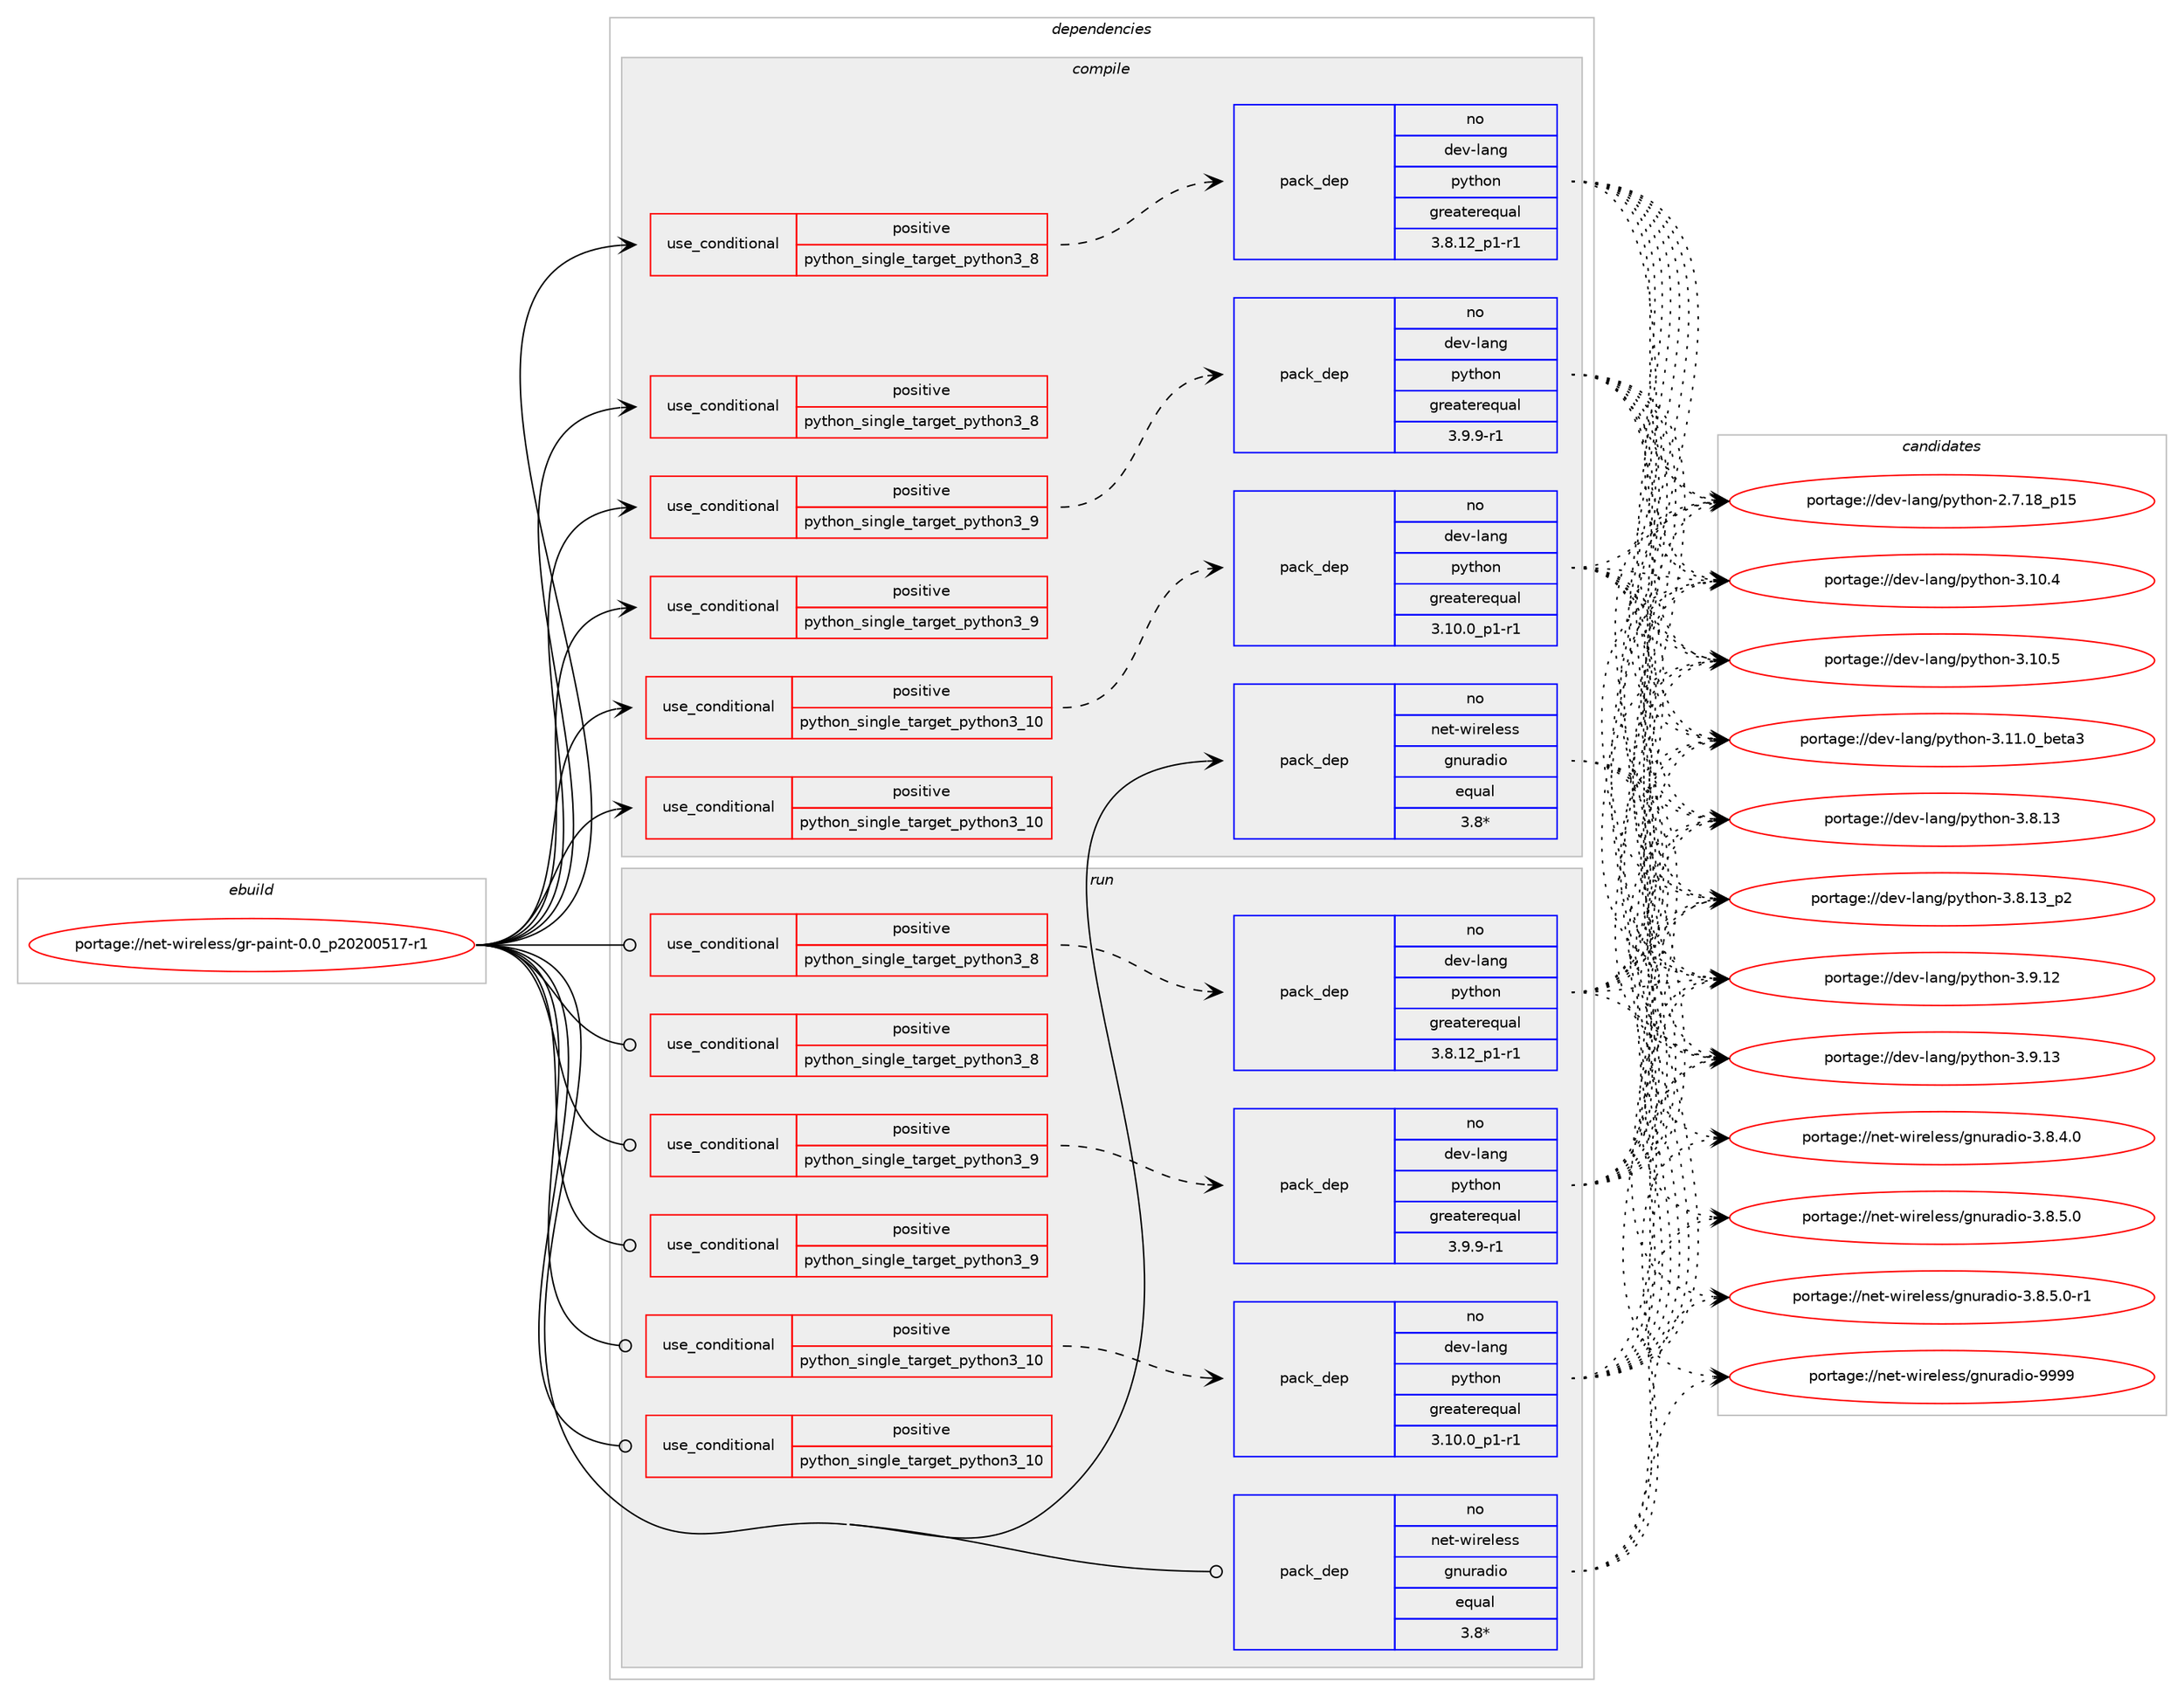 digraph prolog {

# *************
# Graph options
# *************

newrank=true;
concentrate=true;
compound=true;
graph [rankdir=LR,fontname=Helvetica,fontsize=10,ranksep=1.5];#, ranksep=2.5, nodesep=0.2];
edge  [arrowhead=vee];
node  [fontname=Helvetica,fontsize=10];

# **********
# The ebuild
# **********

subgraph cluster_leftcol {
color=gray;
label=<<i>ebuild</i>>;
id [label="portage://net-wireless/gr-paint-0.0_p20200517-r1", color=red, width=4, href="../net-wireless/gr-paint-0.0_p20200517-r1.svg"];
}

# ****************
# The dependencies
# ****************

subgraph cluster_midcol {
color=gray;
label=<<i>dependencies</i>>;
subgraph cluster_compile {
fillcolor="#eeeeee";
style=filled;
label=<<i>compile</i>>;
subgraph cond1842 {
dependency2551 [label=<<TABLE BORDER="0" CELLBORDER="1" CELLSPACING="0" CELLPADDING="4"><TR><TD ROWSPAN="3" CELLPADDING="10">use_conditional</TD></TR><TR><TD>positive</TD></TR><TR><TD>python_single_target_python3_10</TD></TR></TABLE>>, shape=none, color=red];
subgraph pack694 {
dependency2552 [label=<<TABLE BORDER="0" CELLBORDER="1" CELLSPACING="0" CELLPADDING="4" WIDTH="220"><TR><TD ROWSPAN="6" CELLPADDING="30">pack_dep</TD></TR><TR><TD WIDTH="110">no</TD></TR><TR><TD>dev-lang</TD></TR><TR><TD>python</TD></TR><TR><TD>greaterequal</TD></TR><TR><TD>3.10.0_p1-r1</TD></TR></TABLE>>, shape=none, color=blue];
}
dependency2551:e -> dependency2552:w [weight=20,style="dashed",arrowhead="vee"];
}
id:e -> dependency2551:w [weight=20,style="solid",arrowhead="vee"];
subgraph cond1843 {
dependency2553 [label=<<TABLE BORDER="0" CELLBORDER="1" CELLSPACING="0" CELLPADDING="4"><TR><TD ROWSPAN="3" CELLPADDING="10">use_conditional</TD></TR><TR><TD>positive</TD></TR><TR><TD>python_single_target_python3_10</TD></TR></TABLE>>, shape=none, color=red];
# *** BEGIN UNKNOWN DEPENDENCY TYPE (TODO) ***
# dependency2553 -> package_dependency(portage://net-wireless/gr-paint-0.0_p20200517-r1,install,no,dev-libs,boost,none,[,,],any_same_slot,[use(enable(python_targets_python3_10),negative)])
# *** END UNKNOWN DEPENDENCY TYPE (TODO) ***

}
id:e -> dependency2553:w [weight=20,style="solid",arrowhead="vee"];
subgraph cond1844 {
dependency2554 [label=<<TABLE BORDER="0" CELLBORDER="1" CELLSPACING="0" CELLPADDING="4"><TR><TD ROWSPAN="3" CELLPADDING="10">use_conditional</TD></TR><TR><TD>positive</TD></TR><TR><TD>python_single_target_python3_8</TD></TR></TABLE>>, shape=none, color=red];
subgraph pack695 {
dependency2555 [label=<<TABLE BORDER="0" CELLBORDER="1" CELLSPACING="0" CELLPADDING="4" WIDTH="220"><TR><TD ROWSPAN="6" CELLPADDING="30">pack_dep</TD></TR><TR><TD WIDTH="110">no</TD></TR><TR><TD>dev-lang</TD></TR><TR><TD>python</TD></TR><TR><TD>greaterequal</TD></TR><TR><TD>3.8.12_p1-r1</TD></TR></TABLE>>, shape=none, color=blue];
}
dependency2554:e -> dependency2555:w [weight=20,style="dashed",arrowhead="vee"];
}
id:e -> dependency2554:w [weight=20,style="solid",arrowhead="vee"];
subgraph cond1845 {
dependency2556 [label=<<TABLE BORDER="0" CELLBORDER="1" CELLSPACING="0" CELLPADDING="4"><TR><TD ROWSPAN="3" CELLPADDING="10">use_conditional</TD></TR><TR><TD>positive</TD></TR><TR><TD>python_single_target_python3_8</TD></TR></TABLE>>, shape=none, color=red];
# *** BEGIN UNKNOWN DEPENDENCY TYPE (TODO) ***
# dependency2556 -> package_dependency(portage://net-wireless/gr-paint-0.0_p20200517-r1,install,no,dev-libs,boost,none,[,,],any_same_slot,[use(enable(python_targets_python3_8),negative)])
# *** END UNKNOWN DEPENDENCY TYPE (TODO) ***

}
id:e -> dependency2556:w [weight=20,style="solid",arrowhead="vee"];
subgraph cond1846 {
dependency2557 [label=<<TABLE BORDER="0" CELLBORDER="1" CELLSPACING="0" CELLPADDING="4"><TR><TD ROWSPAN="3" CELLPADDING="10">use_conditional</TD></TR><TR><TD>positive</TD></TR><TR><TD>python_single_target_python3_9</TD></TR></TABLE>>, shape=none, color=red];
subgraph pack696 {
dependency2558 [label=<<TABLE BORDER="0" CELLBORDER="1" CELLSPACING="0" CELLPADDING="4" WIDTH="220"><TR><TD ROWSPAN="6" CELLPADDING="30">pack_dep</TD></TR><TR><TD WIDTH="110">no</TD></TR><TR><TD>dev-lang</TD></TR><TR><TD>python</TD></TR><TR><TD>greaterequal</TD></TR><TR><TD>3.9.9-r1</TD></TR></TABLE>>, shape=none, color=blue];
}
dependency2557:e -> dependency2558:w [weight=20,style="dashed",arrowhead="vee"];
}
id:e -> dependency2557:w [weight=20,style="solid",arrowhead="vee"];
subgraph cond1847 {
dependency2559 [label=<<TABLE BORDER="0" CELLBORDER="1" CELLSPACING="0" CELLPADDING="4"><TR><TD ROWSPAN="3" CELLPADDING="10">use_conditional</TD></TR><TR><TD>positive</TD></TR><TR><TD>python_single_target_python3_9</TD></TR></TABLE>>, shape=none, color=red];
# *** BEGIN UNKNOWN DEPENDENCY TYPE (TODO) ***
# dependency2559 -> package_dependency(portage://net-wireless/gr-paint-0.0_p20200517-r1,install,no,dev-libs,boost,none,[,,],any_same_slot,[use(enable(python_targets_python3_9),negative)])
# *** END UNKNOWN DEPENDENCY TYPE (TODO) ***

}
id:e -> dependency2559:w [weight=20,style="solid",arrowhead="vee"];
# *** BEGIN UNKNOWN DEPENDENCY TYPE (TODO) ***
# id -> package_dependency(portage://net-wireless/gr-paint-0.0_p20200517-r1,install,no,dev-libs,gmp,none,[,,],[],[])
# *** END UNKNOWN DEPENDENCY TYPE (TODO) ***

subgraph pack697 {
dependency2560 [label=<<TABLE BORDER="0" CELLBORDER="1" CELLSPACING="0" CELLPADDING="4" WIDTH="220"><TR><TD ROWSPAN="6" CELLPADDING="30">pack_dep</TD></TR><TR><TD WIDTH="110">no</TD></TR><TR><TD>net-wireless</TD></TR><TR><TD>gnuradio</TD></TR><TR><TD>equal</TD></TR><TR><TD>3.8*</TD></TR></TABLE>>, shape=none, color=blue];
}
id:e -> dependency2560:w [weight=20,style="solid",arrowhead="vee"];
# *** BEGIN UNKNOWN DEPENDENCY TYPE (TODO) ***
# id -> package_dependency(portage://net-wireless/gr-paint-0.0_p20200517-r1,install,no,sci-libs,volk,none,[,,],any_same_slot,[])
# *** END UNKNOWN DEPENDENCY TYPE (TODO) ***

}
subgraph cluster_compileandrun {
fillcolor="#eeeeee";
style=filled;
label=<<i>compile and run</i>>;
}
subgraph cluster_run {
fillcolor="#eeeeee";
style=filled;
label=<<i>run</i>>;
subgraph cond1848 {
dependency2561 [label=<<TABLE BORDER="0" CELLBORDER="1" CELLSPACING="0" CELLPADDING="4"><TR><TD ROWSPAN="3" CELLPADDING="10">use_conditional</TD></TR><TR><TD>positive</TD></TR><TR><TD>python_single_target_python3_10</TD></TR></TABLE>>, shape=none, color=red];
subgraph pack698 {
dependency2562 [label=<<TABLE BORDER="0" CELLBORDER="1" CELLSPACING="0" CELLPADDING="4" WIDTH="220"><TR><TD ROWSPAN="6" CELLPADDING="30">pack_dep</TD></TR><TR><TD WIDTH="110">no</TD></TR><TR><TD>dev-lang</TD></TR><TR><TD>python</TD></TR><TR><TD>greaterequal</TD></TR><TR><TD>3.10.0_p1-r1</TD></TR></TABLE>>, shape=none, color=blue];
}
dependency2561:e -> dependency2562:w [weight=20,style="dashed",arrowhead="vee"];
}
id:e -> dependency2561:w [weight=20,style="solid",arrowhead="odot"];
subgraph cond1849 {
dependency2563 [label=<<TABLE BORDER="0" CELLBORDER="1" CELLSPACING="0" CELLPADDING="4"><TR><TD ROWSPAN="3" CELLPADDING="10">use_conditional</TD></TR><TR><TD>positive</TD></TR><TR><TD>python_single_target_python3_10</TD></TR></TABLE>>, shape=none, color=red];
# *** BEGIN UNKNOWN DEPENDENCY TYPE (TODO) ***
# dependency2563 -> package_dependency(portage://net-wireless/gr-paint-0.0_p20200517-r1,run,no,dev-libs,boost,none,[,,],any_same_slot,[use(enable(python_targets_python3_10),negative)])
# *** END UNKNOWN DEPENDENCY TYPE (TODO) ***

}
id:e -> dependency2563:w [weight=20,style="solid",arrowhead="odot"];
subgraph cond1850 {
dependency2564 [label=<<TABLE BORDER="0" CELLBORDER="1" CELLSPACING="0" CELLPADDING="4"><TR><TD ROWSPAN="3" CELLPADDING="10">use_conditional</TD></TR><TR><TD>positive</TD></TR><TR><TD>python_single_target_python3_8</TD></TR></TABLE>>, shape=none, color=red];
subgraph pack699 {
dependency2565 [label=<<TABLE BORDER="0" CELLBORDER="1" CELLSPACING="0" CELLPADDING="4" WIDTH="220"><TR><TD ROWSPAN="6" CELLPADDING="30">pack_dep</TD></TR><TR><TD WIDTH="110">no</TD></TR><TR><TD>dev-lang</TD></TR><TR><TD>python</TD></TR><TR><TD>greaterequal</TD></TR><TR><TD>3.8.12_p1-r1</TD></TR></TABLE>>, shape=none, color=blue];
}
dependency2564:e -> dependency2565:w [weight=20,style="dashed",arrowhead="vee"];
}
id:e -> dependency2564:w [weight=20,style="solid",arrowhead="odot"];
subgraph cond1851 {
dependency2566 [label=<<TABLE BORDER="0" CELLBORDER="1" CELLSPACING="0" CELLPADDING="4"><TR><TD ROWSPAN="3" CELLPADDING="10">use_conditional</TD></TR><TR><TD>positive</TD></TR><TR><TD>python_single_target_python3_8</TD></TR></TABLE>>, shape=none, color=red];
# *** BEGIN UNKNOWN DEPENDENCY TYPE (TODO) ***
# dependency2566 -> package_dependency(portage://net-wireless/gr-paint-0.0_p20200517-r1,run,no,dev-libs,boost,none,[,,],any_same_slot,[use(enable(python_targets_python3_8),negative)])
# *** END UNKNOWN DEPENDENCY TYPE (TODO) ***

}
id:e -> dependency2566:w [weight=20,style="solid",arrowhead="odot"];
subgraph cond1852 {
dependency2567 [label=<<TABLE BORDER="0" CELLBORDER="1" CELLSPACING="0" CELLPADDING="4"><TR><TD ROWSPAN="3" CELLPADDING="10">use_conditional</TD></TR><TR><TD>positive</TD></TR><TR><TD>python_single_target_python3_9</TD></TR></TABLE>>, shape=none, color=red];
subgraph pack700 {
dependency2568 [label=<<TABLE BORDER="0" CELLBORDER="1" CELLSPACING="0" CELLPADDING="4" WIDTH="220"><TR><TD ROWSPAN="6" CELLPADDING="30">pack_dep</TD></TR><TR><TD WIDTH="110">no</TD></TR><TR><TD>dev-lang</TD></TR><TR><TD>python</TD></TR><TR><TD>greaterequal</TD></TR><TR><TD>3.9.9-r1</TD></TR></TABLE>>, shape=none, color=blue];
}
dependency2567:e -> dependency2568:w [weight=20,style="dashed",arrowhead="vee"];
}
id:e -> dependency2567:w [weight=20,style="solid",arrowhead="odot"];
subgraph cond1853 {
dependency2569 [label=<<TABLE BORDER="0" CELLBORDER="1" CELLSPACING="0" CELLPADDING="4"><TR><TD ROWSPAN="3" CELLPADDING="10">use_conditional</TD></TR><TR><TD>positive</TD></TR><TR><TD>python_single_target_python3_9</TD></TR></TABLE>>, shape=none, color=red];
# *** BEGIN UNKNOWN DEPENDENCY TYPE (TODO) ***
# dependency2569 -> package_dependency(portage://net-wireless/gr-paint-0.0_p20200517-r1,run,no,dev-libs,boost,none,[,,],any_same_slot,[use(enable(python_targets_python3_9),negative)])
# *** END UNKNOWN DEPENDENCY TYPE (TODO) ***

}
id:e -> dependency2569:w [weight=20,style="solid",arrowhead="odot"];
# *** BEGIN UNKNOWN DEPENDENCY TYPE (TODO) ***
# id -> package_dependency(portage://net-wireless/gr-paint-0.0_p20200517-r1,run,no,dev-libs,gmp,none,[,,],[],[])
# *** END UNKNOWN DEPENDENCY TYPE (TODO) ***

# *** BEGIN UNKNOWN DEPENDENCY TYPE (TODO) ***
# id -> package_dependency(portage://net-wireless/gr-paint-0.0_p20200517-r1,run,no,media-gfx,imagemagick,none,[,,],[],[])
# *** END UNKNOWN DEPENDENCY TYPE (TODO) ***

subgraph pack701 {
dependency2570 [label=<<TABLE BORDER="0" CELLBORDER="1" CELLSPACING="0" CELLPADDING="4" WIDTH="220"><TR><TD ROWSPAN="6" CELLPADDING="30">pack_dep</TD></TR><TR><TD WIDTH="110">no</TD></TR><TR><TD>net-wireless</TD></TR><TR><TD>gnuradio</TD></TR><TR><TD>equal</TD></TR><TR><TD>3.8*</TD></TR></TABLE>>, shape=none, color=blue];
}
id:e -> dependency2570:w [weight=20,style="solid",arrowhead="odot"];
# *** BEGIN UNKNOWN DEPENDENCY TYPE (TODO) ***
# id -> package_dependency(portage://net-wireless/gr-paint-0.0_p20200517-r1,run,no,sci-libs,volk,none,[,,],any_same_slot,[])
# *** END UNKNOWN DEPENDENCY TYPE (TODO) ***

}
}

# **************
# The candidates
# **************

subgraph cluster_choices {
rank=same;
color=gray;
label=<<i>candidates</i>>;

subgraph choice694 {
color=black;
nodesep=1;
choice10010111845108971101034711212111610411111045504655464956951124953 [label="portage://dev-lang/python-2.7.18_p15", color=red, width=4,href="../dev-lang/python-2.7.18_p15.svg"];
choice10010111845108971101034711212111610411111045514649484652 [label="portage://dev-lang/python-3.10.4", color=red, width=4,href="../dev-lang/python-3.10.4.svg"];
choice10010111845108971101034711212111610411111045514649484653 [label="portage://dev-lang/python-3.10.5", color=red, width=4,href="../dev-lang/python-3.10.5.svg"];
choice1001011184510897110103471121211161041111104551464949464895981011169751 [label="portage://dev-lang/python-3.11.0_beta3", color=red, width=4,href="../dev-lang/python-3.11.0_beta3.svg"];
choice10010111845108971101034711212111610411111045514656464951 [label="portage://dev-lang/python-3.8.13", color=red, width=4,href="../dev-lang/python-3.8.13.svg"];
choice100101118451089711010347112121116104111110455146564649519511250 [label="portage://dev-lang/python-3.8.13_p2", color=red, width=4,href="../dev-lang/python-3.8.13_p2.svg"];
choice10010111845108971101034711212111610411111045514657464950 [label="portage://dev-lang/python-3.9.12", color=red, width=4,href="../dev-lang/python-3.9.12.svg"];
choice10010111845108971101034711212111610411111045514657464951 [label="portage://dev-lang/python-3.9.13", color=red, width=4,href="../dev-lang/python-3.9.13.svg"];
dependency2552:e -> choice10010111845108971101034711212111610411111045504655464956951124953:w [style=dotted,weight="100"];
dependency2552:e -> choice10010111845108971101034711212111610411111045514649484652:w [style=dotted,weight="100"];
dependency2552:e -> choice10010111845108971101034711212111610411111045514649484653:w [style=dotted,weight="100"];
dependency2552:e -> choice1001011184510897110103471121211161041111104551464949464895981011169751:w [style=dotted,weight="100"];
dependency2552:e -> choice10010111845108971101034711212111610411111045514656464951:w [style=dotted,weight="100"];
dependency2552:e -> choice100101118451089711010347112121116104111110455146564649519511250:w [style=dotted,weight="100"];
dependency2552:e -> choice10010111845108971101034711212111610411111045514657464950:w [style=dotted,weight="100"];
dependency2552:e -> choice10010111845108971101034711212111610411111045514657464951:w [style=dotted,weight="100"];
}
subgraph choice695 {
color=black;
nodesep=1;
choice10010111845108971101034711212111610411111045504655464956951124953 [label="portage://dev-lang/python-2.7.18_p15", color=red, width=4,href="../dev-lang/python-2.7.18_p15.svg"];
choice10010111845108971101034711212111610411111045514649484652 [label="portage://dev-lang/python-3.10.4", color=red, width=4,href="../dev-lang/python-3.10.4.svg"];
choice10010111845108971101034711212111610411111045514649484653 [label="portage://dev-lang/python-3.10.5", color=red, width=4,href="../dev-lang/python-3.10.5.svg"];
choice1001011184510897110103471121211161041111104551464949464895981011169751 [label="portage://dev-lang/python-3.11.0_beta3", color=red, width=4,href="../dev-lang/python-3.11.0_beta3.svg"];
choice10010111845108971101034711212111610411111045514656464951 [label="portage://dev-lang/python-3.8.13", color=red, width=4,href="../dev-lang/python-3.8.13.svg"];
choice100101118451089711010347112121116104111110455146564649519511250 [label="portage://dev-lang/python-3.8.13_p2", color=red, width=4,href="../dev-lang/python-3.8.13_p2.svg"];
choice10010111845108971101034711212111610411111045514657464950 [label="portage://dev-lang/python-3.9.12", color=red, width=4,href="../dev-lang/python-3.9.12.svg"];
choice10010111845108971101034711212111610411111045514657464951 [label="portage://dev-lang/python-3.9.13", color=red, width=4,href="../dev-lang/python-3.9.13.svg"];
dependency2555:e -> choice10010111845108971101034711212111610411111045504655464956951124953:w [style=dotted,weight="100"];
dependency2555:e -> choice10010111845108971101034711212111610411111045514649484652:w [style=dotted,weight="100"];
dependency2555:e -> choice10010111845108971101034711212111610411111045514649484653:w [style=dotted,weight="100"];
dependency2555:e -> choice1001011184510897110103471121211161041111104551464949464895981011169751:w [style=dotted,weight="100"];
dependency2555:e -> choice10010111845108971101034711212111610411111045514656464951:w [style=dotted,weight="100"];
dependency2555:e -> choice100101118451089711010347112121116104111110455146564649519511250:w [style=dotted,weight="100"];
dependency2555:e -> choice10010111845108971101034711212111610411111045514657464950:w [style=dotted,weight="100"];
dependency2555:e -> choice10010111845108971101034711212111610411111045514657464951:w [style=dotted,weight="100"];
}
subgraph choice696 {
color=black;
nodesep=1;
choice10010111845108971101034711212111610411111045504655464956951124953 [label="portage://dev-lang/python-2.7.18_p15", color=red, width=4,href="../dev-lang/python-2.7.18_p15.svg"];
choice10010111845108971101034711212111610411111045514649484652 [label="portage://dev-lang/python-3.10.4", color=red, width=4,href="../dev-lang/python-3.10.4.svg"];
choice10010111845108971101034711212111610411111045514649484653 [label="portage://dev-lang/python-3.10.5", color=red, width=4,href="../dev-lang/python-3.10.5.svg"];
choice1001011184510897110103471121211161041111104551464949464895981011169751 [label="portage://dev-lang/python-3.11.0_beta3", color=red, width=4,href="../dev-lang/python-3.11.0_beta3.svg"];
choice10010111845108971101034711212111610411111045514656464951 [label="portage://dev-lang/python-3.8.13", color=red, width=4,href="../dev-lang/python-3.8.13.svg"];
choice100101118451089711010347112121116104111110455146564649519511250 [label="portage://dev-lang/python-3.8.13_p2", color=red, width=4,href="../dev-lang/python-3.8.13_p2.svg"];
choice10010111845108971101034711212111610411111045514657464950 [label="portage://dev-lang/python-3.9.12", color=red, width=4,href="../dev-lang/python-3.9.12.svg"];
choice10010111845108971101034711212111610411111045514657464951 [label="portage://dev-lang/python-3.9.13", color=red, width=4,href="../dev-lang/python-3.9.13.svg"];
dependency2558:e -> choice10010111845108971101034711212111610411111045504655464956951124953:w [style=dotted,weight="100"];
dependency2558:e -> choice10010111845108971101034711212111610411111045514649484652:w [style=dotted,weight="100"];
dependency2558:e -> choice10010111845108971101034711212111610411111045514649484653:w [style=dotted,weight="100"];
dependency2558:e -> choice1001011184510897110103471121211161041111104551464949464895981011169751:w [style=dotted,weight="100"];
dependency2558:e -> choice10010111845108971101034711212111610411111045514656464951:w [style=dotted,weight="100"];
dependency2558:e -> choice100101118451089711010347112121116104111110455146564649519511250:w [style=dotted,weight="100"];
dependency2558:e -> choice10010111845108971101034711212111610411111045514657464950:w [style=dotted,weight="100"];
dependency2558:e -> choice10010111845108971101034711212111610411111045514657464951:w [style=dotted,weight="100"];
}
subgraph choice697 {
color=black;
nodesep=1;
choice1101011164511910511410110810111511547103110117114971001051114551465646524648 [label="portage://net-wireless/gnuradio-3.8.4.0", color=red, width=4,href="../net-wireless/gnuradio-3.8.4.0.svg"];
choice1101011164511910511410110810111511547103110117114971001051114551465646534648 [label="portage://net-wireless/gnuradio-3.8.5.0", color=red, width=4,href="../net-wireless/gnuradio-3.8.5.0.svg"];
choice11010111645119105114101108101115115471031101171149710010511145514656465346484511449 [label="portage://net-wireless/gnuradio-3.8.5.0-r1", color=red, width=4,href="../net-wireless/gnuradio-3.8.5.0-r1.svg"];
choice1101011164511910511410110810111511547103110117114971001051114557575757 [label="portage://net-wireless/gnuradio-9999", color=red, width=4,href="../net-wireless/gnuradio-9999.svg"];
dependency2560:e -> choice1101011164511910511410110810111511547103110117114971001051114551465646524648:w [style=dotted,weight="100"];
dependency2560:e -> choice1101011164511910511410110810111511547103110117114971001051114551465646534648:w [style=dotted,weight="100"];
dependency2560:e -> choice11010111645119105114101108101115115471031101171149710010511145514656465346484511449:w [style=dotted,weight="100"];
dependency2560:e -> choice1101011164511910511410110810111511547103110117114971001051114557575757:w [style=dotted,weight="100"];
}
subgraph choice698 {
color=black;
nodesep=1;
choice10010111845108971101034711212111610411111045504655464956951124953 [label="portage://dev-lang/python-2.7.18_p15", color=red, width=4,href="../dev-lang/python-2.7.18_p15.svg"];
choice10010111845108971101034711212111610411111045514649484652 [label="portage://dev-lang/python-3.10.4", color=red, width=4,href="../dev-lang/python-3.10.4.svg"];
choice10010111845108971101034711212111610411111045514649484653 [label="portage://dev-lang/python-3.10.5", color=red, width=4,href="../dev-lang/python-3.10.5.svg"];
choice1001011184510897110103471121211161041111104551464949464895981011169751 [label="portage://dev-lang/python-3.11.0_beta3", color=red, width=4,href="../dev-lang/python-3.11.0_beta3.svg"];
choice10010111845108971101034711212111610411111045514656464951 [label="portage://dev-lang/python-3.8.13", color=red, width=4,href="../dev-lang/python-3.8.13.svg"];
choice100101118451089711010347112121116104111110455146564649519511250 [label="portage://dev-lang/python-3.8.13_p2", color=red, width=4,href="../dev-lang/python-3.8.13_p2.svg"];
choice10010111845108971101034711212111610411111045514657464950 [label="portage://dev-lang/python-3.9.12", color=red, width=4,href="../dev-lang/python-3.9.12.svg"];
choice10010111845108971101034711212111610411111045514657464951 [label="portage://dev-lang/python-3.9.13", color=red, width=4,href="../dev-lang/python-3.9.13.svg"];
dependency2562:e -> choice10010111845108971101034711212111610411111045504655464956951124953:w [style=dotted,weight="100"];
dependency2562:e -> choice10010111845108971101034711212111610411111045514649484652:w [style=dotted,weight="100"];
dependency2562:e -> choice10010111845108971101034711212111610411111045514649484653:w [style=dotted,weight="100"];
dependency2562:e -> choice1001011184510897110103471121211161041111104551464949464895981011169751:w [style=dotted,weight="100"];
dependency2562:e -> choice10010111845108971101034711212111610411111045514656464951:w [style=dotted,weight="100"];
dependency2562:e -> choice100101118451089711010347112121116104111110455146564649519511250:w [style=dotted,weight="100"];
dependency2562:e -> choice10010111845108971101034711212111610411111045514657464950:w [style=dotted,weight="100"];
dependency2562:e -> choice10010111845108971101034711212111610411111045514657464951:w [style=dotted,weight="100"];
}
subgraph choice699 {
color=black;
nodesep=1;
choice10010111845108971101034711212111610411111045504655464956951124953 [label="portage://dev-lang/python-2.7.18_p15", color=red, width=4,href="../dev-lang/python-2.7.18_p15.svg"];
choice10010111845108971101034711212111610411111045514649484652 [label="portage://dev-lang/python-3.10.4", color=red, width=4,href="../dev-lang/python-3.10.4.svg"];
choice10010111845108971101034711212111610411111045514649484653 [label="portage://dev-lang/python-3.10.5", color=red, width=4,href="../dev-lang/python-3.10.5.svg"];
choice1001011184510897110103471121211161041111104551464949464895981011169751 [label="portage://dev-lang/python-3.11.0_beta3", color=red, width=4,href="../dev-lang/python-3.11.0_beta3.svg"];
choice10010111845108971101034711212111610411111045514656464951 [label="portage://dev-lang/python-3.8.13", color=red, width=4,href="../dev-lang/python-3.8.13.svg"];
choice100101118451089711010347112121116104111110455146564649519511250 [label="portage://dev-lang/python-3.8.13_p2", color=red, width=4,href="../dev-lang/python-3.8.13_p2.svg"];
choice10010111845108971101034711212111610411111045514657464950 [label="portage://dev-lang/python-3.9.12", color=red, width=4,href="../dev-lang/python-3.9.12.svg"];
choice10010111845108971101034711212111610411111045514657464951 [label="portage://dev-lang/python-3.9.13", color=red, width=4,href="../dev-lang/python-3.9.13.svg"];
dependency2565:e -> choice10010111845108971101034711212111610411111045504655464956951124953:w [style=dotted,weight="100"];
dependency2565:e -> choice10010111845108971101034711212111610411111045514649484652:w [style=dotted,weight="100"];
dependency2565:e -> choice10010111845108971101034711212111610411111045514649484653:w [style=dotted,weight="100"];
dependency2565:e -> choice1001011184510897110103471121211161041111104551464949464895981011169751:w [style=dotted,weight="100"];
dependency2565:e -> choice10010111845108971101034711212111610411111045514656464951:w [style=dotted,weight="100"];
dependency2565:e -> choice100101118451089711010347112121116104111110455146564649519511250:w [style=dotted,weight="100"];
dependency2565:e -> choice10010111845108971101034711212111610411111045514657464950:w [style=dotted,weight="100"];
dependency2565:e -> choice10010111845108971101034711212111610411111045514657464951:w [style=dotted,weight="100"];
}
subgraph choice700 {
color=black;
nodesep=1;
choice10010111845108971101034711212111610411111045504655464956951124953 [label="portage://dev-lang/python-2.7.18_p15", color=red, width=4,href="../dev-lang/python-2.7.18_p15.svg"];
choice10010111845108971101034711212111610411111045514649484652 [label="portage://dev-lang/python-3.10.4", color=red, width=4,href="../dev-lang/python-3.10.4.svg"];
choice10010111845108971101034711212111610411111045514649484653 [label="portage://dev-lang/python-3.10.5", color=red, width=4,href="../dev-lang/python-3.10.5.svg"];
choice1001011184510897110103471121211161041111104551464949464895981011169751 [label="portage://dev-lang/python-3.11.0_beta3", color=red, width=4,href="../dev-lang/python-3.11.0_beta3.svg"];
choice10010111845108971101034711212111610411111045514656464951 [label="portage://dev-lang/python-3.8.13", color=red, width=4,href="../dev-lang/python-3.8.13.svg"];
choice100101118451089711010347112121116104111110455146564649519511250 [label="portage://dev-lang/python-3.8.13_p2", color=red, width=4,href="../dev-lang/python-3.8.13_p2.svg"];
choice10010111845108971101034711212111610411111045514657464950 [label="portage://dev-lang/python-3.9.12", color=red, width=4,href="../dev-lang/python-3.9.12.svg"];
choice10010111845108971101034711212111610411111045514657464951 [label="portage://dev-lang/python-3.9.13", color=red, width=4,href="../dev-lang/python-3.9.13.svg"];
dependency2568:e -> choice10010111845108971101034711212111610411111045504655464956951124953:w [style=dotted,weight="100"];
dependency2568:e -> choice10010111845108971101034711212111610411111045514649484652:w [style=dotted,weight="100"];
dependency2568:e -> choice10010111845108971101034711212111610411111045514649484653:w [style=dotted,weight="100"];
dependency2568:e -> choice1001011184510897110103471121211161041111104551464949464895981011169751:w [style=dotted,weight="100"];
dependency2568:e -> choice10010111845108971101034711212111610411111045514656464951:w [style=dotted,weight="100"];
dependency2568:e -> choice100101118451089711010347112121116104111110455146564649519511250:w [style=dotted,weight="100"];
dependency2568:e -> choice10010111845108971101034711212111610411111045514657464950:w [style=dotted,weight="100"];
dependency2568:e -> choice10010111845108971101034711212111610411111045514657464951:w [style=dotted,weight="100"];
}
subgraph choice701 {
color=black;
nodesep=1;
choice1101011164511910511410110810111511547103110117114971001051114551465646524648 [label="portage://net-wireless/gnuradio-3.8.4.0", color=red, width=4,href="../net-wireless/gnuradio-3.8.4.0.svg"];
choice1101011164511910511410110810111511547103110117114971001051114551465646534648 [label="portage://net-wireless/gnuradio-3.8.5.0", color=red, width=4,href="../net-wireless/gnuradio-3.8.5.0.svg"];
choice11010111645119105114101108101115115471031101171149710010511145514656465346484511449 [label="portage://net-wireless/gnuradio-3.8.5.0-r1", color=red, width=4,href="../net-wireless/gnuradio-3.8.5.0-r1.svg"];
choice1101011164511910511410110810111511547103110117114971001051114557575757 [label="portage://net-wireless/gnuradio-9999", color=red, width=4,href="../net-wireless/gnuradio-9999.svg"];
dependency2570:e -> choice1101011164511910511410110810111511547103110117114971001051114551465646524648:w [style=dotted,weight="100"];
dependency2570:e -> choice1101011164511910511410110810111511547103110117114971001051114551465646534648:w [style=dotted,weight="100"];
dependency2570:e -> choice11010111645119105114101108101115115471031101171149710010511145514656465346484511449:w [style=dotted,weight="100"];
dependency2570:e -> choice1101011164511910511410110810111511547103110117114971001051114557575757:w [style=dotted,weight="100"];
}
}

}

